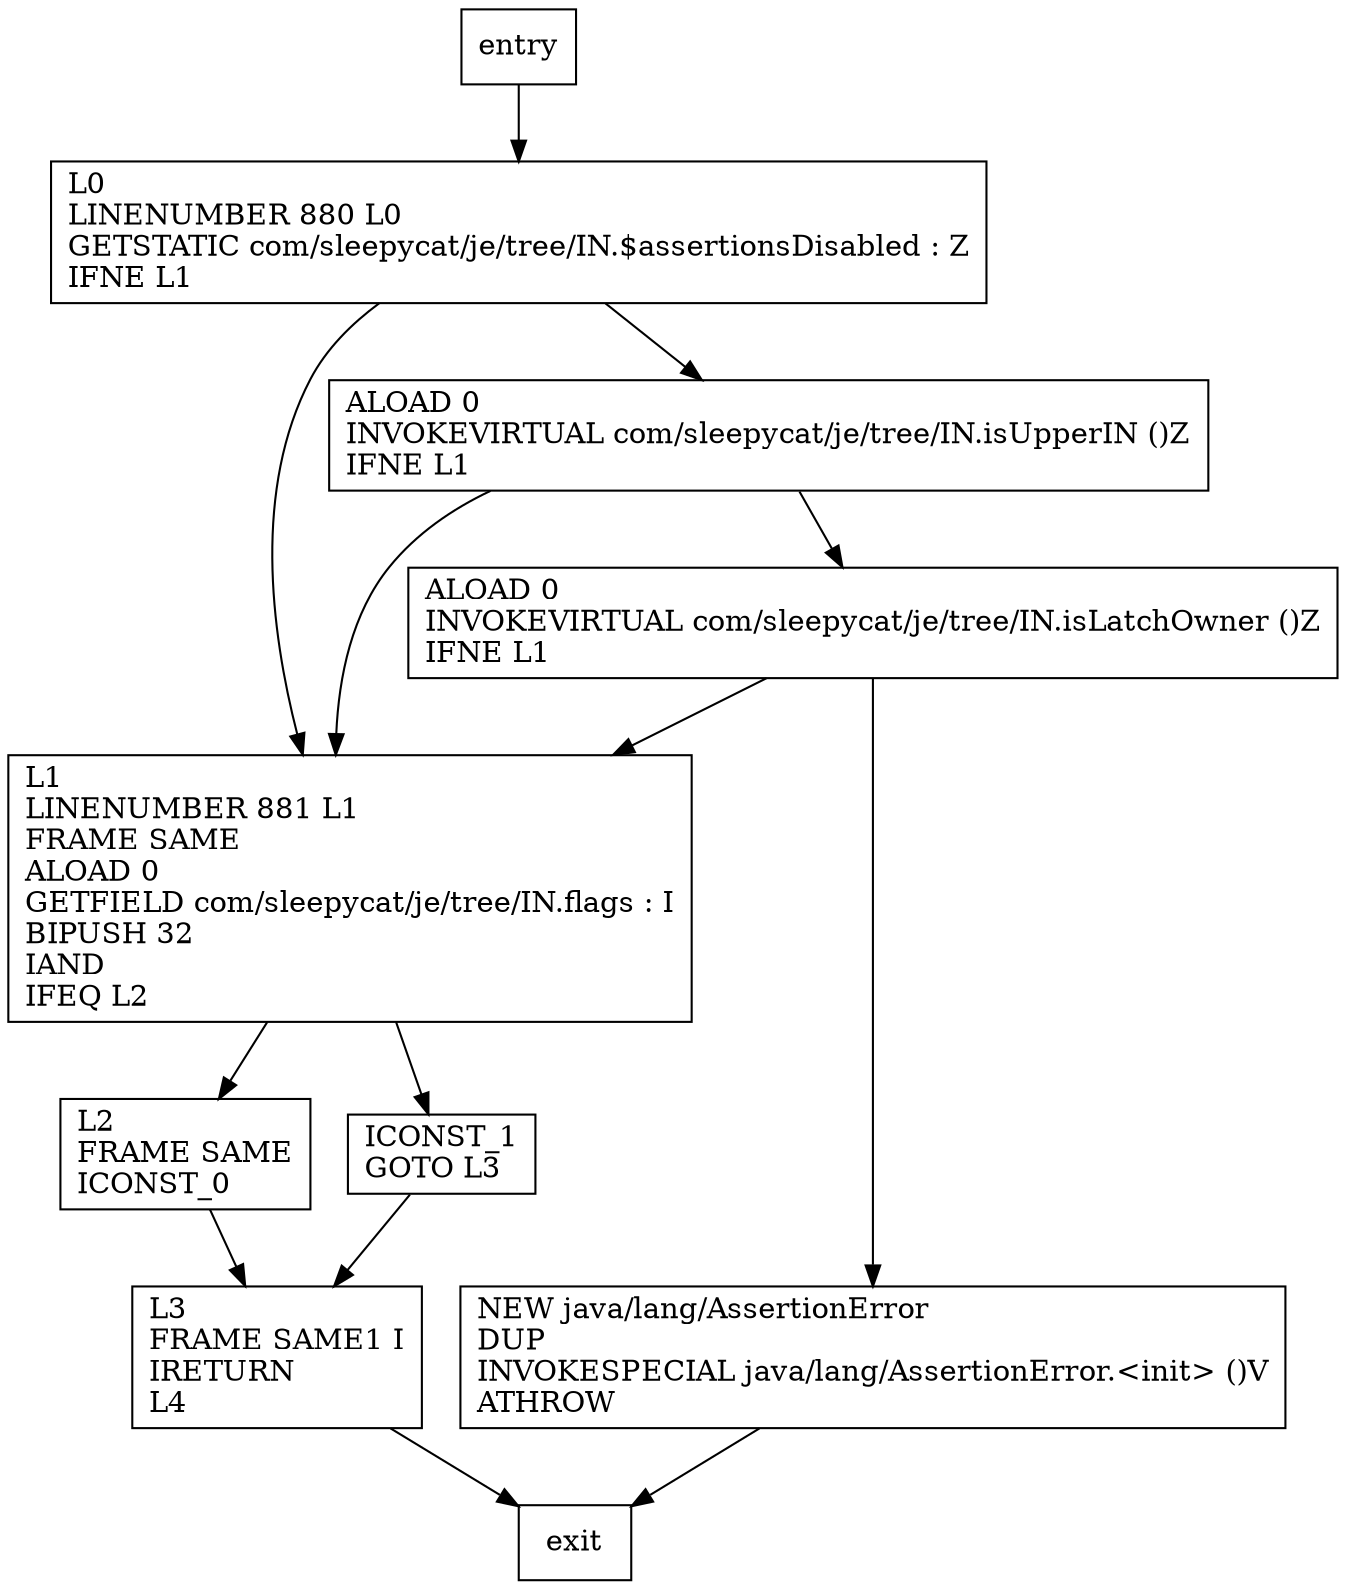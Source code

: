 digraph isBINDelta {
node [shape=record];
869461547 [label="ALOAD 0\lINVOKEVIRTUAL com/sleepycat/je/tree/IN.isLatchOwner ()Z\lIFNE L1\l"];
1817932174 [label="L3\lFRAME SAME1 I\lIRETURN\lL4\l"];
1793030133 [label="L0\lLINENUMBER 880 L0\lGETSTATIC com/sleepycat/je/tree/IN.$assertionsDisabled : Z\lIFNE L1\l"];
1775358596 [label="L1\lLINENUMBER 881 L1\lFRAME SAME\lALOAD 0\lGETFIELD com/sleepycat/je/tree/IN.flags : I\lBIPUSH 32\lIAND\lIFEQ L2\l"];
1222409480 [label="L2\lFRAME SAME\lICONST_0\l"];
572737403 [label="NEW java/lang/AssertionError\lDUP\lINVOKESPECIAL java/lang/AssertionError.\<init\> ()V\lATHROW\l"];
1166144585 [label="ICONST_1\lGOTO L3\l"];
1197031728 [label="ALOAD 0\lINVOKEVIRTUAL com/sleepycat/je/tree/IN.isUpperIN ()Z\lIFNE L1\l"];
entry;
exit;
entry -> 1793030133
869461547 -> 1775358596
869461547 -> 572737403
1817932174 -> exit
1793030133 -> 1775358596
1793030133 -> 1197031728
1775358596 -> 1222409480
1775358596 -> 1166144585
1222409480 -> 1817932174
572737403 -> exit
1166144585 -> 1817932174
1197031728 -> 869461547
1197031728 -> 1775358596
}

